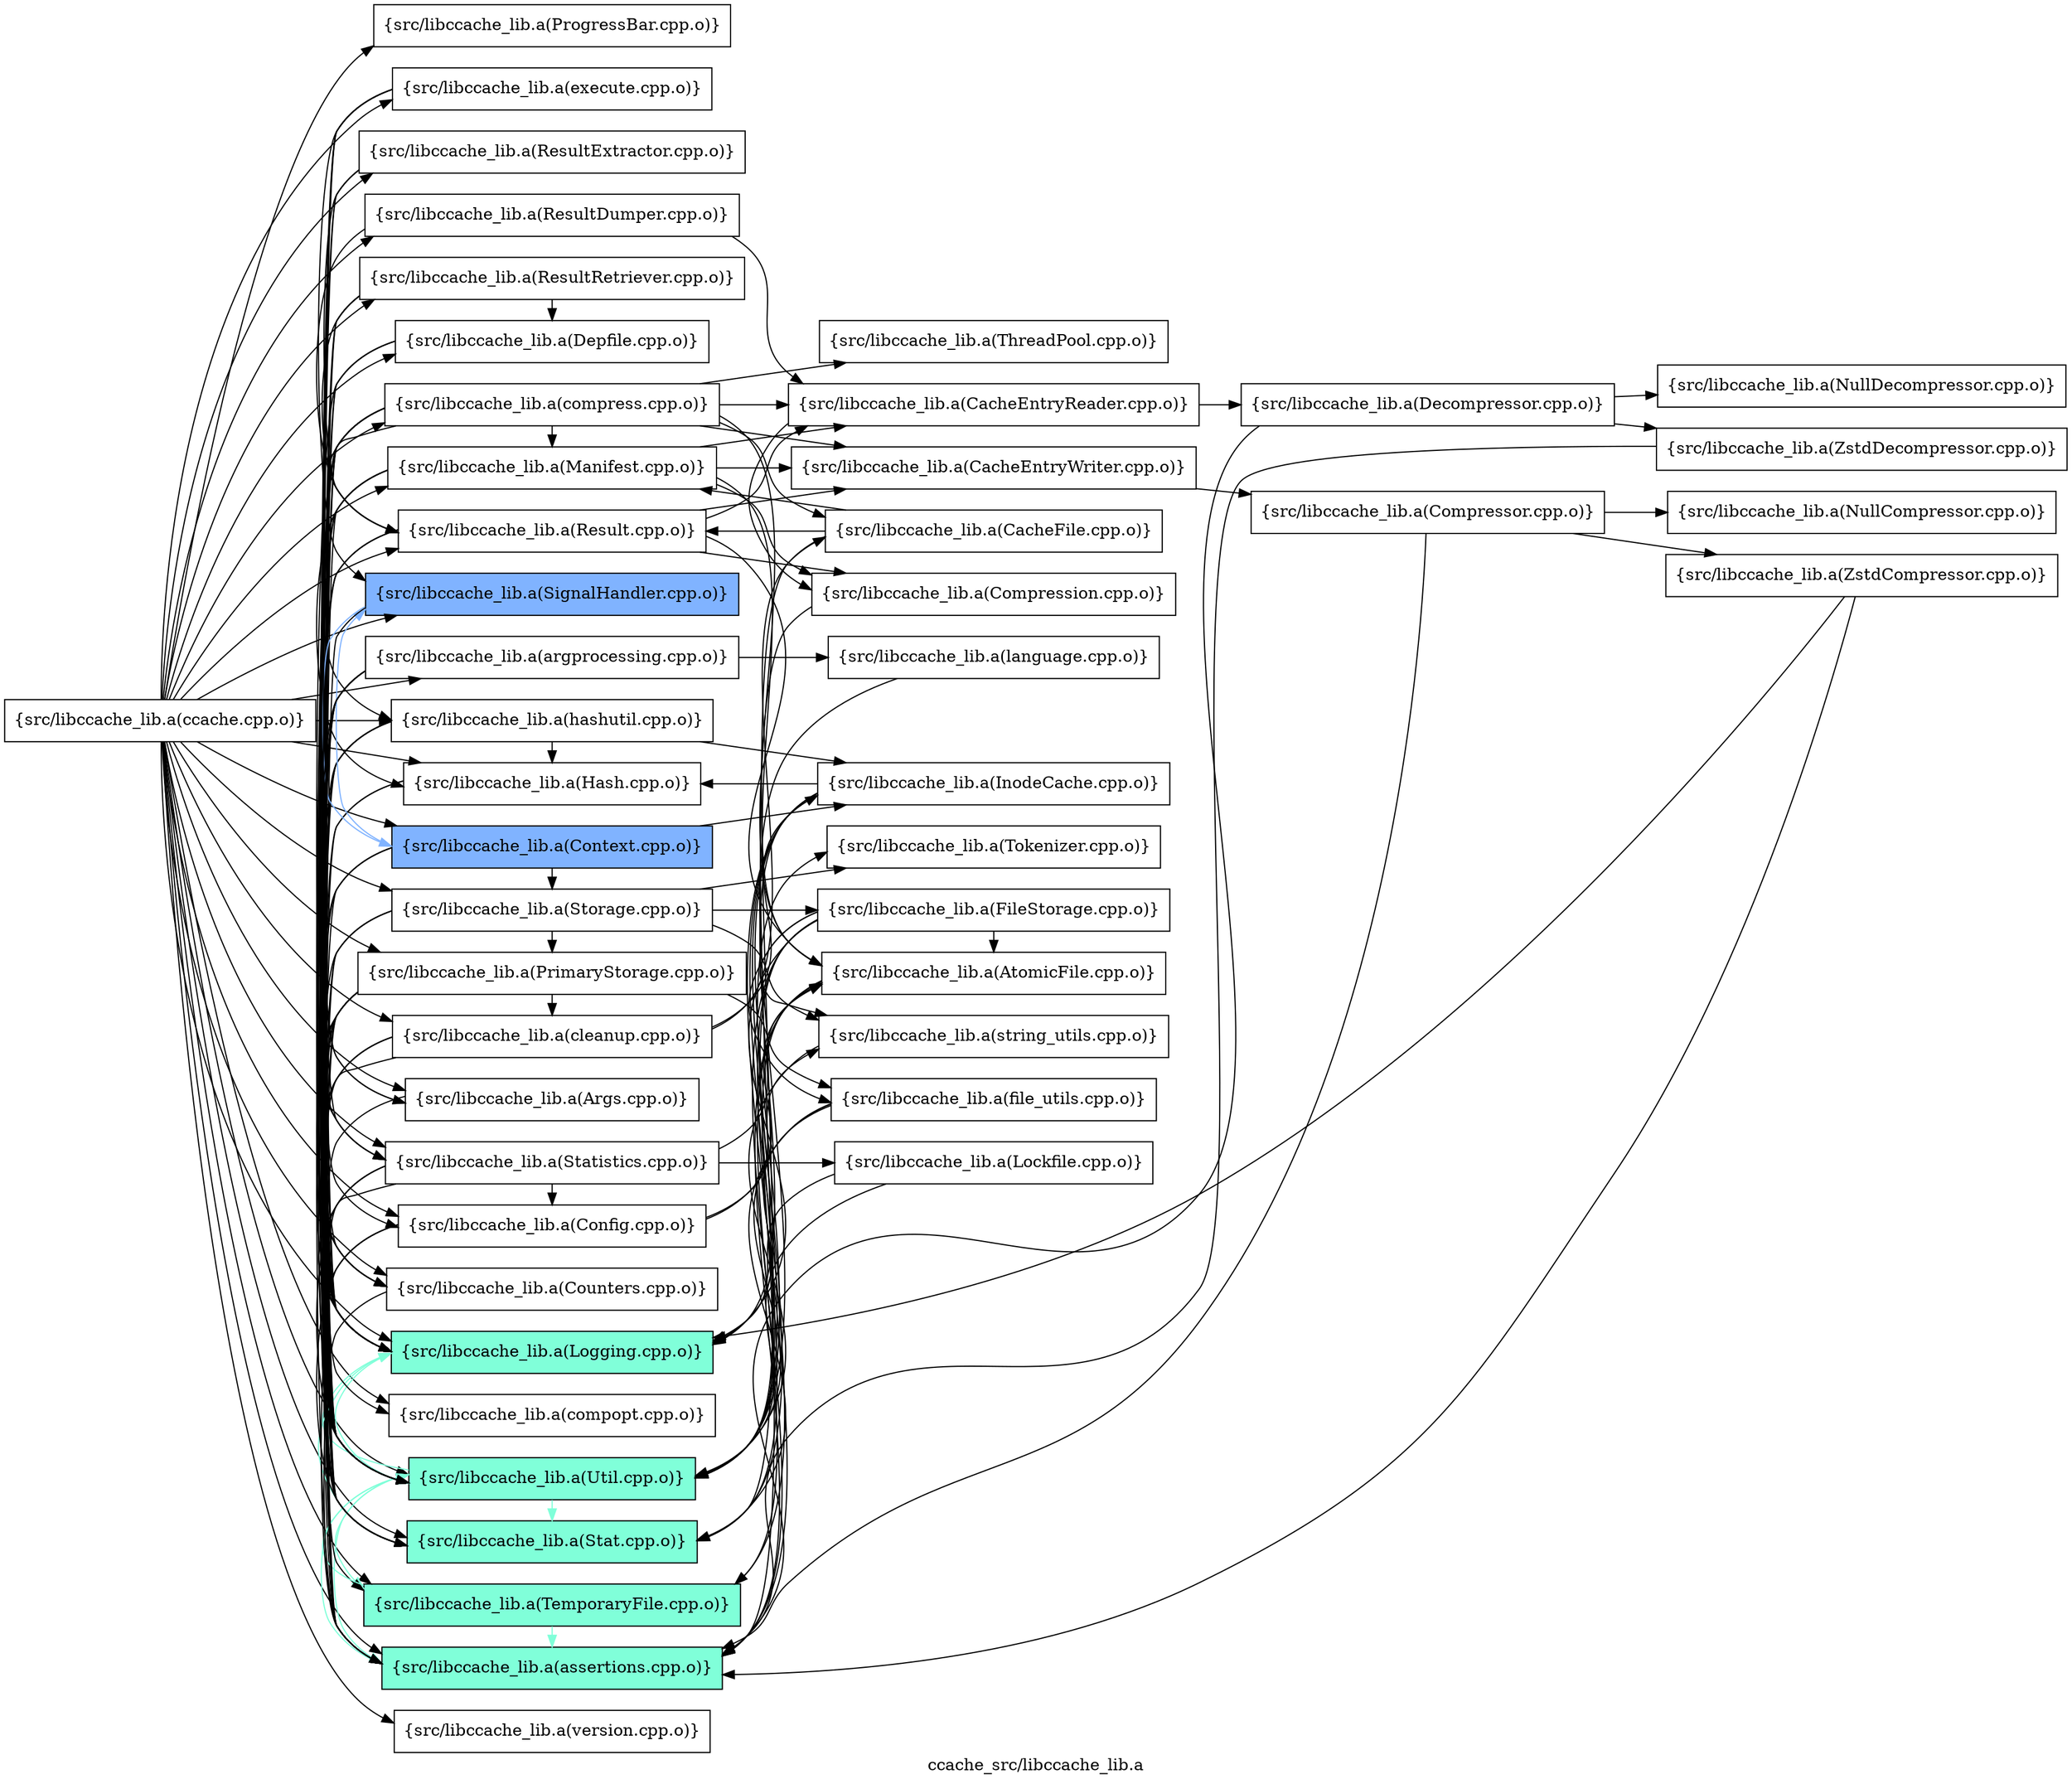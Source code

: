 digraph "ccache_src/libccache_lib.a" {
	label="ccache_src/libccache_lib.a";
	rankdir=LR;
	{ rank=same; Node0x555bab2363b8;  }
	{ rank=same; Node0x555bab235468; Node0x555bab234c98; Node0x555bab234f18; Node0x555bab2360e8; Node0x555bab235878; Node0x555bab2349c8; Node0x555bab236bd8; Node0x555bab235c38; Node0x555bab234d88; Node0x555bab234ce8; Node0x555bab236138; Node0x555bab236818; Node0x555bab236f98; Node0x555bab235288; Node0x555bab2352d8; Node0x555bab2359b8; Node0x555bab236228; Node0x555bab236958; Node0x555bab2370d8; Node0x555bab235148; Node0x555bab2354b8; Node0x555bab235378; Node0x555bab236fe8; Node0x555bab236868; Node0x555bab2361d8; Node0x555bab2358c8; Node0x555bab235198; Node0x555bab234a18;  }
	{ rank=same; Node0x555bab236278; Node0x555bab235238; Node0x555bab235508; Node0x555bab235648; Node0x555bab235af8; Node0x555bab236c28; Node0x555bab2355a8; Node0x555bab235a08; Node0x555bab235738; Node0x555bab2369a8; Node0x555bab236318; Node0x555bab236408; Node0x555bab2364f8;  }
	{ rank=same; Node0x555bab2364a8; Node0x555bab236368;  }

	Node0x555bab2363b8 [shape=record,shape=box,group=0,label="{src/libccache_lib.a(ccache.cpp.o)}"];
	Node0x555bab2363b8 -> Node0x555bab235468;
	Node0x555bab2363b8 -> Node0x555bab234c98;
	Node0x555bab2363b8 -> Node0x555bab234f18;
	Node0x555bab2363b8 -> Node0x555bab2360e8;
	Node0x555bab2363b8 -> Node0x555bab235878;
	Node0x555bab2363b8 -> Node0x555bab2349c8;
	Node0x555bab2363b8 -> Node0x555bab236bd8;
	Node0x555bab2363b8 -> Node0x555bab235c38;
	Node0x555bab2363b8 -> Node0x555bab234d88;
	Node0x555bab2363b8 -> Node0x555bab234ce8;
	Node0x555bab2363b8 -> Node0x555bab236138;
	Node0x555bab2363b8 -> Node0x555bab236818;
	Node0x555bab2363b8 -> Node0x555bab236f98;
	Node0x555bab2363b8 -> Node0x555bab235288;
	Node0x555bab2363b8 -> Node0x555bab2352d8;
	Node0x555bab2363b8 -> Node0x555bab2359b8;
	Node0x555bab2363b8 -> Node0x555bab236228;
	Node0x555bab2363b8 -> Node0x555bab236958;
	Node0x555bab2363b8 -> Node0x555bab2370d8;
	Node0x555bab2363b8 -> Node0x555bab235148;
	Node0x555bab2363b8 -> Node0x555bab2354b8;
	Node0x555bab2363b8 -> Node0x555bab235378;
	Node0x555bab2363b8 -> Node0x555bab236fe8;
	Node0x555bab2363b8 -> Node0x555bab236868;
	Node0x555bab2363b8 -> Node0x555bab2361d8;
	Node0x555bab2363b8 -> Node0x555bab2358c8;
	Node0x555bab2363b8 -> Node0x555bab235198;
	Node0x555bab2363b8 -> Node0x555bab234a18;
	Node0x555bab235468 [shape=record,shape=box,group=0,label="{src/libccache_lib.a(ProgressBar.cpp.o)}"];
	Node0x555bab234c98 [shape=record,shape=box,group=1,style=filled,fillcolor="0.450000 0.5 1",label="{src/libccache_lib.a(Logging.cpp.o)}"];
	Node0x555bab234c98 -> Node0x555bab234f18[color="0.450000 0.5 1"];
	Node0x555bab234f18 [shape=record,shape=box,group=1,style=filled,fillcolor="0.450000 0.5 1",label="{src/libccache_lib.a(Util.cpp.o)}"];
	Node0x555bab234f18 -> Node0x555bab234c98[color="0.450000 0.5 1"];
	Node0x555bab234f18 -> Node0x555bab236138[color="0.450000 0.5 1"];
	Node0x555bab234f18 -> Node0x555bab236818[color="0.450000 0.5 1"];
	Node0x555bab234f18 -> Node0x555bab236f98[color="0.450000 0.5 1"];
	Node0x555bab234f18 -> Node0x555bab236278;
	Node0x555bab2360e8 [shape=record,shape=box,group=0,label="{src/libccache_lib.a(compopt.cpp.o)}"];
	Node0x555bab235878 [shape=record,shape=box,group=0,label="{src/libccache_lib.a(compress.cpp.o)}"];
	Node0x555bab235878 -> Node0x555bab234c98;
	Node0x555bab235878 -> Node0x555bab234f18;
	Node0x555bab235878 -> Node0x555bab235238;
	Node0x555bab235878 -> Node0x555bab236138;
	Node0x555bab235878 -> Node0x555bab236818;
	Node0x555bab235878 -> Node0x555bab235288;
	Node0x555bab235878 -> Node0x555bab235508;
	Node0x555bab235878 -> Node0x555bab235648;
	Node0x555bab235878 -> Node0x555bab235af8;
	Node0x555bab235878 -> Node0x555bab2359b8;
	Node0x555bab235878 -> Node0x555bab236958;
	Node0x555bab235878 -> Node0x555bab2370d8;
	Node0x555bab235878 -> Node0x555bab236c28;
	Node0x555bab2349c8 [shape=record,shape=box,group=0,label="{src/libccache_lib.a(execute.cpp.o)}"];
	Node0x555bab2349c8 -> Node0x555bab234c98;
	Node0x555bab2349c8 -> Node0x555bab234f18;
	Node0x555bab2349c8 -> Node0x555bab236138;
	Node0x555bab2349c8 -> Node0x555bab236818;
	Node0x555bab2349c8 -> Node0x555bab236868;
	Node0x555bab236bd8 [shape=record,shape=box,group=0,label="{src/libccache_lib.a(hashutil.cpp.o)}"];
	Node0x555bab236bd8 -> Node0x555bab234c98;
	Node0x555bab236bd8 -> Node0x555bab234f18;
	Node0x555bab236bd8 -> Node0x555bab2355a8;
	Node0x555bab236bd8 -> Node0x555bab236818;
	Node0x555bab236bd8 -> Node0x555bab2352d8;
	Node0x555bab236bd8 -> Node0x555bab236228;
	Node0x555bab235c38 [shape=record,shape=box,group=0,label="{src/libccache_lib.a(version.cpp.o)}"];
	Node0x555bab234d88 [shape=record,shape=box,group=0,label="{src/libccache_lib.a(PrimaryStorage.cpp.o)}"];
	Node0x555bab234d88 -> Node0x555bab234c98;
	Node0x555bab234d88 -> Node0x555bab234f18;
	Node0x555bab234d88 -> Node0x555bab236138;
	Node0x555bab234d88 -> Node0x555bab236818;
	Node0x555bab234d88 -> Node0x555bab236958;
	Node0x555bab234d88 -> Node0x555bab2370d8;
	Node0x555bab234d88 -> Node0x555bab234a18;
	Node0x555bab234d88 -> Node0x555bab235a08;
	Node0x555bab234ce8 [shape=record,shape=box,group=0,label="{src/libccache_lib.a(Storage.cpp.o)}"];
	Node0x555bab234ce8 -> Node0x555bab234c98;
	Node0x555bab234ce8 -> Node0x555bab234f18;
	Node0x555bab234ce8 -> Node0x555bab234d88;
	Node0x555bab234ce8 -> Node0x555bab236f98;
	Node0x555bab234ce8 -> Node0x555bab235738;
	Node0x555bab234ce8 -> Node0x555bab236278;
	Node0x555bab234ce8 -> Node0x555bab2369a8;
	Node0x555bab236138 [shape=record,shape=box,group=1,style=filled,fillcolor="0.450000 0.5 1",label="{src/libccache_lib.a(assertions.cpp.o)}"];
	Node0x555bab236138 -> Node0x555bab234f18[color="0.450000 0.5 1"];
	Node0x555bab236818 [shape=record,shape=box,group=1,style=filled,fillcolor="0.450000 0.5 1",label="{src/libccache_lib.a(Stat.cpp.o)}"];
	Node0x555bab236818 -> Node0x555bab234c98[color="0.450000 0.5 1"];
	Node0x555bab236f98 [shape=record,shape=box,group=1,style=filled,fillcolor="0.450000 0.5 1",label="{src/libccache_lib.a(TemporaryFile.cpp.o)}"];
	Node0x555bab236f98 -> Node0x555bab234f18[color="0.450000 0.5 1"];
	Node0x555bab236f98 -> Node0x555bab236138[color="0.450000 0.5 1"];
	Node0x555bab235288 [shape=record,shape=box,group=0,label="{src/libccache_lib.a(Manifest.cpp.o)}"];
	Node0x555bab235288 -> Node0x555bab234c98;
	Node0x555bab235288 -> Node0x555bab234f18;
	Node0x555bab235288 -> Node0x555bab236bd8;
	Node0x555bab235288 -> Node0x555bab236818;
	Node0x555bab235288 -> Node0x555bab235508;
	Node0x555bab235288 -> Node0x555bab236318;
	Node0x555bab235288 -> Node0x555bab235648;
	Node0x555bab235288 -> Node0x555bab235af8;
	Node0x555bab235288 -> Node0x555bab2352d8;
	Node0x555bab2352d8 [shape=record,shape=box,group=0,label="{src/libccache_lib.a(Hash.cpp.o)}"];
	Node0x555bab2352d8 -> Node0x555bab234c98;
	Node0x555bab2352d8 -> Node0x555bab234f18;
	Node0x555bab2359b8 [shape=record,shape=box,group=0,label="{src/libccache_lib.a(Result.cpp.o)}"];
	Node0x555bab2359b8 -> Node0x555bab234c98;
	Node0x555bab2359b8 -> Node0x555bab234f18;
	Node0x555bab2359b8 -> Node0x555bab236818;
	Node0x555bab2359b8 -> Node0x555bab235508;
	Node0x555bab2359b8 -> Node0x555bab236318;
	Node0x555bab2359b8 -> Node0x555bab235648;
	Node0x555bab2359b8 -> Node0x555bab235af8;
	Node0x555bab236228 [shape=record,shape=box,group=0,label="{src/libccache_lib.a(Args.cpp.o)}"];
	Node0x555bab236228 -> Node0x555bab234f18;
	Node0x555bab236958 [shape=record,shape=box,group=0,label="{src/libccache_lib.a(Statistics.cpp.o)}"];
	Node0x555bab236958 -> Node0x555bab234c98;
	Node0x555bab236958 -> Node0x555bab234f18;
	Node0x555bab236958 -> Node0x555bab236818;
	Node0x555bab236958 -> Node0x555bab235648;
	Node0x555bab236958 -> Node0x555bab2370d8;
	Node0x555bab236958 -> Node0x555bab235148;
	Node0x555bab236958 -> Node0x555bab236408;
	Node0x555bab2370d8 [shape=record,shape=box,group=0,label="{src/libccache_lib.a(Counters.cpp.o)}"];
	Node0x555bab2370d8 -> Node0x555bab236138;
	Node0x555bab235148 [shape=record,shape=box,group=0,label="{src/libccache_lib.a(Config.cpp.o)}"];
	Node0x555bab235148 -> Node0x555bab234f18;
	Node0x555bab235148 -> Node0x555bab236138;
	Node0x555bab235148 -> Node0x555bab236818;
	Node0x555bab235148 -> Node0x555bab235648;
	Node0x555bab235148 -> Node0x555bab2369a8;
	Node0x555bab2354b8 [shape=record,shape=box,group=0,label="{src/libccache_lib.a(ResultRetriever.cpp.o)}"];
	Node0x555bab2354b8 -> Node0x555bab234c98;
	Node0x555bab2354b8 -> Node0x555bab234f18;
	Node0x555bab2354b8 -> Node0x555bab236138;
	Node0x555bab2354b8 -> Node0x555bab2359b8;
	Node0x555bab2354b8 -> Node0x555bab235378;
	Node0x555bab235378 [shape=record,shape=box,group=0,label="{src/libccache_lib.a(Depfile.cpp.o)}"];
	Node0x555bab235378 -> Node0x555bab234c98;
	Node0x555bab235378 -> Node0x555bab234f18;
	Node0x555bab235378 -> Node0x555bab236138;
	Node0x555bab236fe8 [shape=record,shape=box,group=2,style=filled,fillcolor="0.600000 0.5 1",label="{src/libccache_lib.a(Context.cpp.o)}"];
	Node0x555bab236fe8 -> Node0x555bab234c98;
	Node0x555bab236fe8 -> Node0x555bab234f18;
	Node0x555bab236fe8 -> Node0x555bab2355a8;
	Node0x555bab236fe8 -> Node0x555bab234ce8;
	Node0x555bab236fe8 -> Node0x555bab235148;
	Node0x555bab236fe8 -> Node0x555bab236868[color="0.600000 0.5 1"];
	Node0x555bab236868 [shape=record,shape=box,group=2,style=filled,fillcolor="0.600000 0.5 1",label="{src/libccache_lib.a(SignalHandler.cpp.o)}"];
	Node0x555bab236868 -> Node0x555bab236138;
	Node0x555bab236868 -> Node0x555bab236fe8[color="0.600000 0.5 1"];
	Node0x555bab2361d8 [shape=record,shape=box,group=0,label="{src/libccache_lib.a(ResultDumper.cpp.o)}"];
	Node0x555bab2361d8 -> Node0x555bab235508;
	Node0x555bab2361d8 -> Node0x555bab2359b8;
	Node0x555bab2358c8 [shape=record,shape=box,group=0,label="{src/libccache_lib.a(ResultExtractor.cpp.o)}"];
	Node0x555bab2358c8 -> Node0x555bab234f18;
	Node0x555bab2358c8 -> Node0x555bab236138;
	Node0x555bab2358c8 -> Node0x555bab2359b8;
	Node0x555bab235198 [shape=record,shape=box,group=0,label="{src/libccache_lib.a(argprocessing.cpp.o)}"];
	Node0x555bab235198 -> Node0x555bab234c98;
	Node0x555bab235198 -> Node0x555bab234f18;
	Node0x555bab235198 -> Node0x555bab2360e8;
	Node0x555bab235198 -> Node0x555bab2364f8;
	Node0x555bab235198 -> Node0x555bab236138;
	Node0x555bab235198 -> Node0x555bab236818;
	Node0x555bab235198 -> Node0x555bab236228;
	Node0x555bab234a18 [shape=record,shape=box,group=0,label="{src/libccache_lib.a(cleanup.cpp.o)}"];
	Node0x555bab234a18 -> Node0x555bab234c98;
	Node0x555bab234a18 -> Node0x555bab234f18;
	Node0x555bab234a18 -> Node0x555bab2355a8;
	Node0x555bab234a18 -> Node0x555bab236958;
	Node0x555bab234a18 -> Node0x555bab2370d8;
	Node0x555bab234a18 -> Node0x555bab236c28;
	Node0x555bab236278 [shape=record,shape=box,group=0,label="{src/libccache_lib.a(Tokenizer.cpp.o)}"];
	Node0x555bab235508 [shape=record,shape=box,group=0,label="{src/libccache_lib.a(CacheEntryReader.cpp.o)}"];
	Node0x555bab235508 -> Node0x555bab236318;
	Node0x555bab235508 -> Node0x555bab2364a8;
	Node0x555bab236318 [shape=record,shape=box,group=0,label="{src/libccache_lib.a(Compression.cpp.o)}"];
	Node0x555bab236318 -> Node0x555bab236138;
	Node0x555bab235648 [shape=record,shape=box,group=0,label="{src/libccache_lib.a(AtomicFile.cpp.o)}"];
	Node0x555bab235648 -> Node0x555bab234f18;
	Node0x555bab235648 -> Node0x555bab236138;
	Node0x555bab235648 -> Node0x555bab236f98;
	Node0x555bab235af8 [shape=record,shape=box,group=0,label="{src/libccache_lib.a(CacheEntryWriter.cpp.o)}"];
	Node0x555bab235af8 -> Node0x555bab236368;
	Node0x555bab2364a8 [shape=record,shape=box,group=0,label="{src/libccache_lib.a(Decompressor.cpp.o)}"];
	Node0x555bab2364a8 -> Node0x555bab236138;
	Node0x555bab2364a8 -> Node0x555bab234ab8;
	Node0x555bab2364a8 -> Node0x555bab234ba8;
	Node0x555bab234ab8 [shape=record,shape=box,group=0,label="{src/libccache_lib.a(ZstdDecompressor.cpp.o)}"];
	Node0x555bab234ab8 -> Node0x555bab236138;
	Node0x555bab234ba8 [shape=record,shape=box,group=0,label="{src/libccache_lib.a(NullDecompressor.cpp.o)}"];
	Node0x555bab236368 [shape=record,shape=box,group=0,label="{src/libccache_lib.a(Compressor.cpp.o)}"];
	Node0x555bab236368 -> Node0x555bab236138;
	Node0x555bab236368 -> Node0x555bab236a98;
	Node0x555bab236368 -> Node0x555bab234b08;
	Node0x555bab236a98 [shape=record,shape=box,group=0,label="{src/libccache_lib.a(ZstdCompressor.cpp.o)}"];
	Node0x555bab236a98 -> Node0x555bab234c98;
	Node0x555bab236a98 -> Node0x555bab236138;
	Node0x555bab234b08 [shape=record,shape=box,group=0,label="{src/libccache_lib.a(NullCompressor.cpp.o)}"];
	Node0x555bab236408 [shape=record,shape=box,group=0,label="{src/libccache_lib.a(Lockfile.cpp.o)}"];
	Node0x555bab236408 -> Node0x555bab234c98;
	Node0x555bab236408 -> Node0x555bab234f18;
	Node0x555bab2369a8 [shape=record,shape=box,group=0,label="{src/libccache_lib.a(string_utils.cpp.o)}"];
	Node0x555bab2369a8 -> Node0x555bab234f18;
	Node0x555bab2355a8 [shape=record,shape=box,group=0,label="{src/libccache_lib.a(InodeCache.cpp.o)}"];
	Node0x555bab2355a8 -> Node0x555bab234c98;
	Node0x555bab2355a8 -> Node0x555bab234f18;
	Node0x555bab2355a8 -> Node0x555bab236138;
	Node0x555bab2355a8 -> Node0x555bab236818;
	Node0x555bab2355a8 -> Node0x555bab236f98;
	Node0x555bab2355a8 -> Node0x555bab2352d8;
	Node0x555bab2364f8 [shape=record,shape=box,group=0,label="{src/libccache_lib.a(language.cpp.o)}"];
	Node0x555bab2364f8 -> Node0x555bab234f18;
	Node0x555bab236c28 [shape=record,shape=box,group=0,label="{src/libccache_lib.a(CacheFile.cpp.o)}"];
	Node0x555bab236c28 -> Node0x555bab236818;
	Node0x555bab236c28 -> Node0x555bab235288;
	Node0x555bab236c28 -> Node0x555bab2359b8;
	Node0x555bab235238 [shape=record,shape=box,group=0,label="{src/libccache_lib.a(ThreadPool.cpp.o)}"];
	Node0x555bab235a08 [shape=record,shape=box,group=0,label="{src/libccache_lib.a(file_utils.cpp.o)}"];
	Node0x555bab235a08 -> Node0x555bab234c98;
	Node0x555bab235a08 -> Node0x555bab234f18;
	Node0x555bab235a08 -> Node0x555bab236818;
	Node0x555bab235738 [shape=record,shape=box,group=0,label="{src/libccache_lib.a(FileStorage.cpp.o)}"];
	Node0x555bab235738 -> Node0x555bab234c98;
	Node0x555bab235738 -> Node0x555bab234f18;
	Node0x555bab235738 -> Node0x555bab236138;
	Node0x555bab235738 -> Node0x555bab236818;
	Node0x555bab235738 -> Node0x555bab235648;
	Node0x555bab235738 -> Node0x555bab235a08;
	Node0x555bab235738 -> Node0x555bab2369a8;
}
